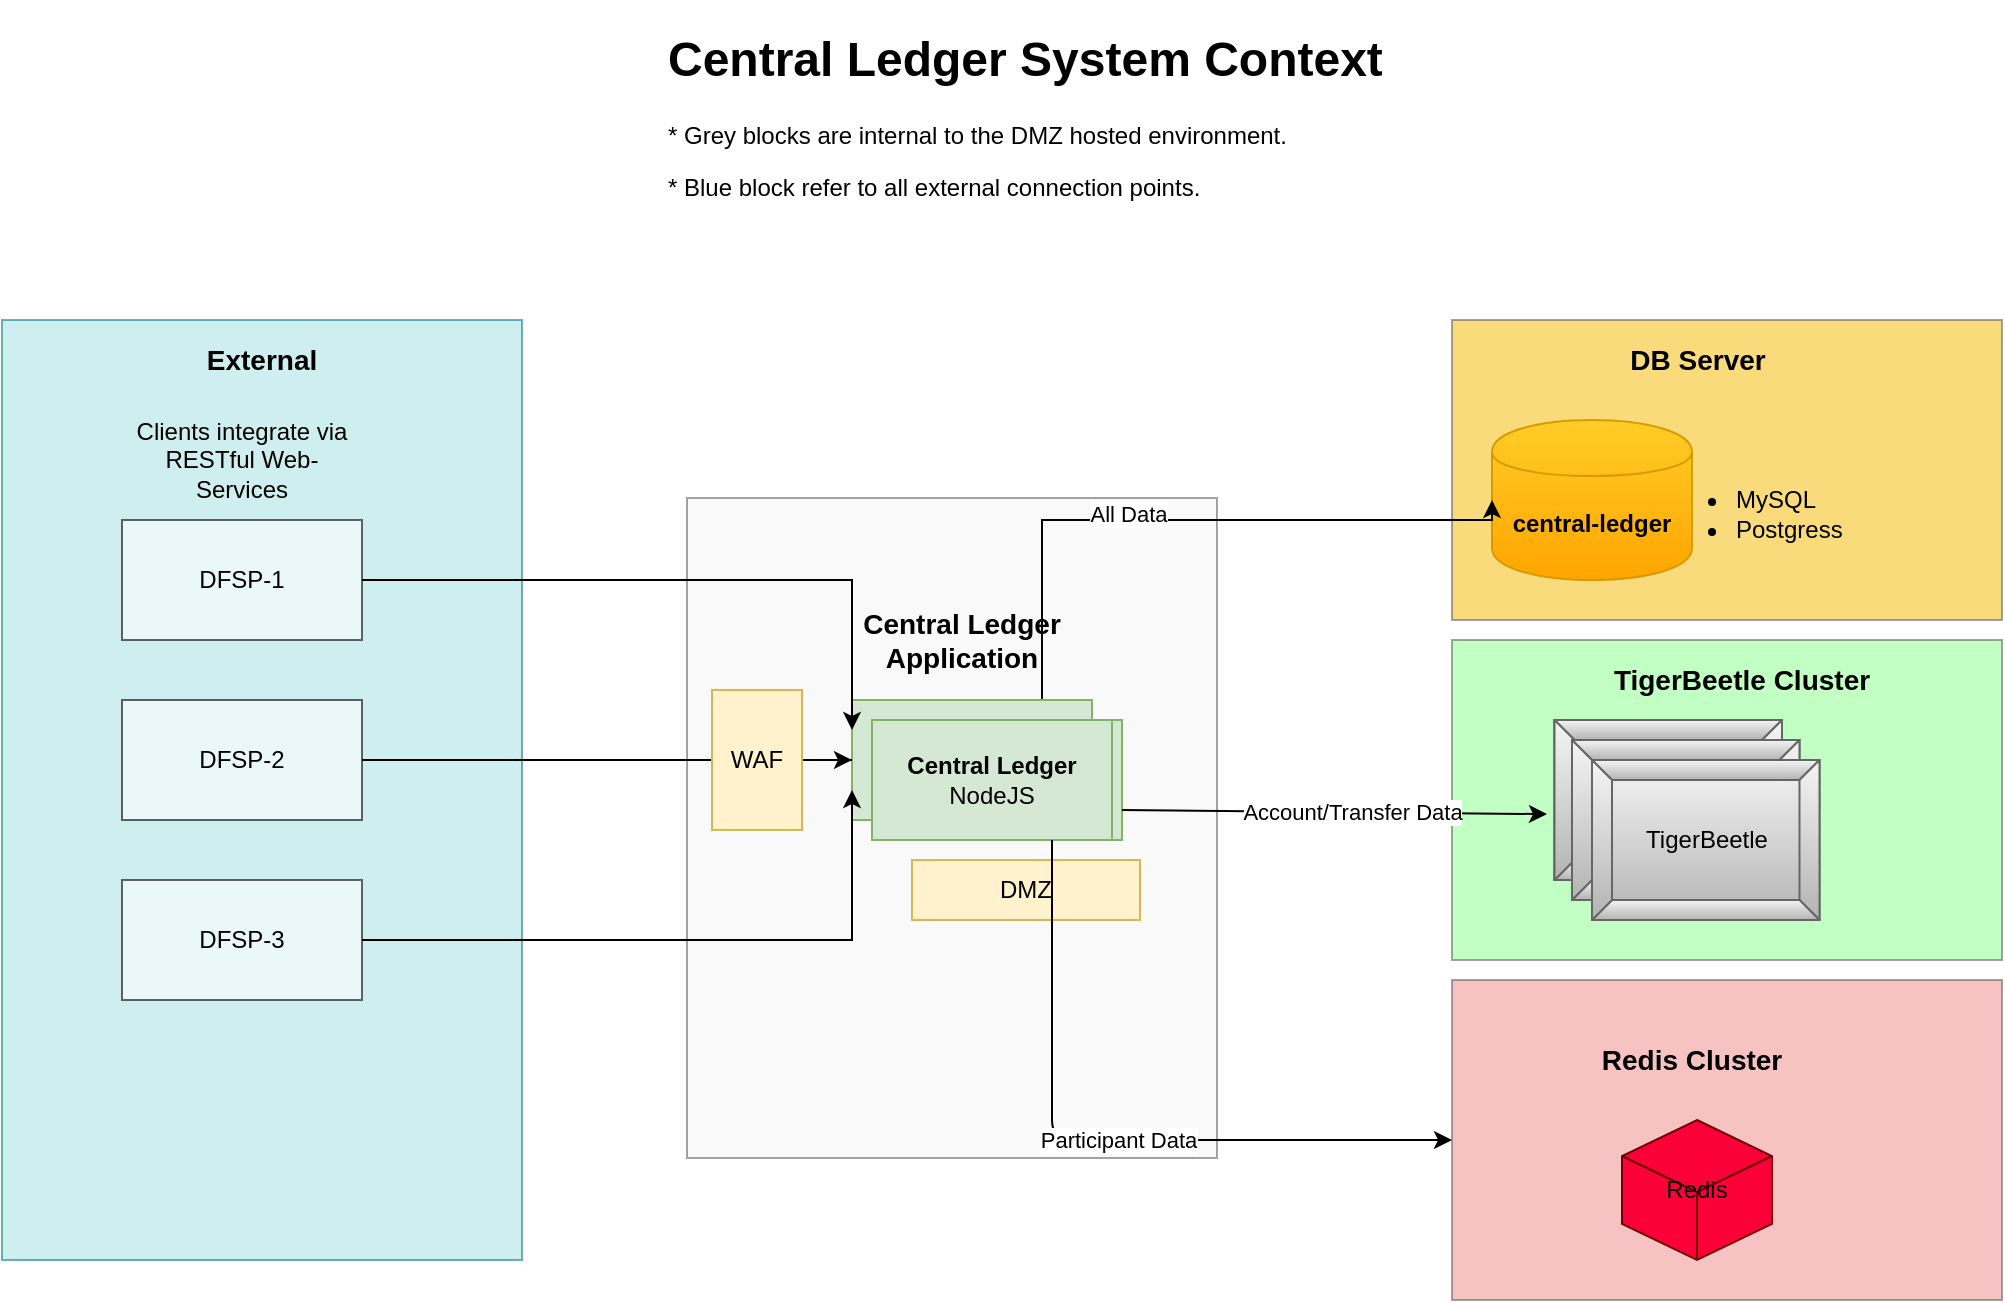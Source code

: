 <mxfile version="15.5.4" type="embed"><diagram id="xXD5DnYFGBBulUnZPJKQ" name="Page-1"><mxGraphModel dx="1541" dy="1069" grid="1" gridSize="10" guides="1" tooltips="1" connect="1" arrows="1" fold="1" page="1" pageScale="1" pageWidth="1169" pageHeight="827" math="0" shadow="0"><root><mxCell id="0"/><mxCell id="1" parent="0"/><mxCell id="qoHOIKUOJggppsxTAeiT-66" value="" style="rounded=0;whiteSpace=wrap;html=1;fillColor=#F5C425;strokeColor=#666666;fontColor=#333333;opacity=60;" parent="1" vertex="1"><mxGeometry x="810" y="160" width="275" height="150" as="geometry"/></mxCell><mxCell id="qoHOIKUOJggppsxTAeiT-63" value="" style="rounded=0;whiteSpace=wrap;html=1;fillColor=#f5f5f5;strokeColor=#666666;fontColor=#333333;opacity=60;" parent="1" vertex="1"><mxGeometry x="427.5" y="249" width="265" height="330" as="geometry"/></mxCell><mxCell id="qoHOIKUOJggppsxTAeiT-60" value="" style="rounded=0;whiteSpace=wrap;html=1;opacity=60;fillColor=#b0e3e6;strokeColor=#0e8088;" parent="1" vertex="1"><mxGeometry x="85" y="160" width="260" height="470" as="geometry"/></mxCell><mxCell id="qoHOIKUOJggppsxTAeiT-8" value="&lt;font color=&quot;#000000&quot;&gt;Fluid Core&lt;/font&gt;" style="rounded=0;whiteSpace=wrap;html=1;fillColor=#d5e8d4;strokeColor=#82b366;" parent="1" vertex="1"><mxGeometry x="525" y="360" width="120" height="60" as="geometry"/></mxCell><mxCell id="qoHOIKUOJggppsxTAeiT-10" value="&lt;b&gt;&lt;font color=&quot;#000000&quot;&gt;central-ledger&lt;/font&gt;&lt;/b&gt;" style="shape=cylinder;whiteSpace=wrap;html=1;boundedLbl=1;backgroundOutline=1;fillColor=#ffcd28;strokeColor=#d79b00;gradientColor=#ffa500;" parent="1" vertex="1"><mxGeometry x="830" y="210" width="100" height="80" as="geometry"/></mxCell><mxCell id="qoHOIKUOJggppsxTAeiT-21" style="edgeStyle=orthogonalEdgeStyle;rounded=0;orthogonalLoop=1;jettySize=auto;html=1;exitX=0.75;exitY=0;exitDx=0;exitDy=0;startArrow=classic;startFill=1;entryX=0;entryY=0.5;entryDx=0;entryDy=0;" parent="1" source="55" target="qoHOIKUOJggppsxTAeiT-10" edge="1"><mxGeometry relative="1" as="geometry"><mxPoint x="915" y="250" as="targetPoint"/><Array as="points"><mxPoint x="605" y="360"/><mxPoint x="605" y="260"/><mxPoint x="830" y="260"/></Array></mxGeometry></mxCell><mxCell id="46" value="All Data" style="edgeLabel;html=1;align=center;verticalAlign=middle;resizable=0;points=[];" parent="qoHOIKUOJggppsxTAeiT-21" vertex="1" connectable="0"><mxGeometry x="-0.132" y="3" relative="1" as="geometry"><mxPoint as="offset"/></mxGeometry></mxCell><mxCell id="qoHOIKUOJggppsxTAeiT-15" value="&lt;font color=&quot;#000000&quot;&gt;Fluid App&lt;br&gt;&lt;/font&gt;" style="rounded=0;whiteSpace=wrap;html=1;fillColor=#d5e8d4;strokeColor=#82b366;" parent="1" vertex="1"><mxGeometry x="510" y="350" width="120" height="60" as="geometry"/></mxCell><mxCell id="qoHOIKUOJggppsxTAeiT-28" style="edgeStyle=orthogonalEdgeStyle;rounded=0;orthogonalLoop=1;jettySize=auto;html=1;exitX=0.5;exitY=1;exitDx=0;exitDy=0;" parent="1" edge="1"><mxGeometry relative="1" as="geometry"><mxPoint x="629" y="410" as="sourcePoint"/><mxPoint x="629" y="410" as="targetPoint"/></mxGeometry></mxCell><mxCell id="qoHOIKUOJggppsxTAeiT-56" value="Clients integrate via RESTful Web-Services" style="text;html=1;strokeColor=none;fillColor=none;align=center;verticalAlign=middle;whiteSpace=wrap;rounded=0;" parent="1" vertex="1"><mxGeometry x="150" y="190" width="110" height="80" as="geometry"/></mxCell><mxCell id="qoHOIKUOJggppsxTAeiT-62" value="External" style="text;html=1;strokeColor=none;fillColor=none;align=center;verticalAlign=middle;whiteSpace=wrap;rounded=0;opacity=60;fontSize=14;fontStyle=1" parent="1" vertex="1"><mxGeometry x="135" y="170" width="160" height="20" as="geometry"/></mxCell><mxCell id="qoHOIKUOJggppsxTAeiT-64" value="Central Ledger Application" style="text;html=1;strokeColor=none;fillColor=none;align=center;verticalAlign=middle;whiteSpace=wrap;rounded=0;opacity=60;fontSize=14;fontStyle=1" parent="1" vertex="1"><mxGeometry x="500" y="310" width="130" height="20" as="geometry"/></mxCell><mxCell id="qoHOIKUOJggppsxTAeiT-67" value="DB Server" style="text;html=1;strokeColor=none;fillColor=none;align=center;verticalAlign=middle;whiteSpace=wrap;rounded=0;opacity=60;fontSize=14;fontStyle=1" parent="1" vertex="1"><mxGeometry x="847.5" y="170" width="170" height="20" as="geometry"/></mxCell><mxCell id="12" value="" style="edgeStyle=orthogonalEdgeStyle;rounded=0;orthogonalLoop=1;jettySize=auto;html=1;entryX=0;entryY=0.25;entryDx=0;entryDy=0;" parent="1" source="qoHOIKUOJggppsxTAeiT-73" target="qoHOIKUOJggppsxTAeiT-15" edge="1"><mxGeometry relative="1" as="geometry"><Array as="points"><mxPoint x="510" y="290"/></Array></mxGeometry></mxCell><mxCell id="qoHOIKUOJggppsxTAeiT-73" value="DFSP-1" style="rounded=0;whiteSpace=wrap;html=1;fontSize=12;opacity=60;" parent="1" vertex="1"><mxGeometry x="145" y="260" width="120" height="60" as="geometry"/></mxCell><mxCell id="10" value="" style="edgeStyle=orthogonalEdgeStyle;rounded=0;orthogonalLoop=1;jettySize=auto;html=1;entryX=0;entryY=0.5;entryDx=0;entryDy=0;startArrow=none;" parent="1" source="qoHOIKUOJggppsxTAeiT-68" target="qoHOIKUOJggppsxTAeiT-15" edge="1"><mxGeometry relative="1" as="geometry"/></mxCell><mxCell id="3" value="DFSP-2" style="rounded=0;whiteSpace=wrap;html=1;fontSize=12;opacity=60;" parent="1" vertex="1"><mxGeometry x="145" y="350" width="120" height="60" as="geometry"/></mxCell><mxCell id="6" value="" style="edgeStyle=orthogonalEdgeStyle;rounded=0;orthogonalLoop=1;jettySize=auto;html=1;entryX=0;entryY=0.75;entryDx=0;entryDy=0;" parent="1" source="4" target="qoHOIKUOJggppsxTAeiT-15" edge="1"><mxGeometry relative="1" as="geometry"><mxPoint x="345" y="470" as="targetPoint"/><Array as="points"><mxPoint x="510" y="470"/></Array></mxGeometry></mxCell><mxCell id="4" value="DFSP-3" style="rounded=0;whiteSpace=wrap;html=1;fontSize=12;opacity=60;" parent="1" vertex="1"><mxGeometry x="145" y="440" width="120" height="60" as="geometry"/></mxCell><mxCell id="16" value="" style="rounded=0;whiteSpace=wrap;html=1;fillColor=#99FF99;strokeColor=#666666;fontColor=#333333;opacity=60;" parent="1" vertex="1"><mxGeometry x="810" y="320" width="275" height="160" as="geometry"/></mxCell><mxCell id="21" value="TigerBeetle Cluster" style="text;html=1;strokeColor=none;fillColor=none;align=center;verticalAlign=middle;whiteSpace=wrap;rounded=0;opacity=60;fontSize=14;fontStyle=1" parent="1" vertex="1"><mxGeometry x="880" y="330" width="150" height="20" as="geometry"/></mxCell><mxCell id="25" value="&lt;h1&gt;Central Ledger System Context&lt;/h1&gt;&lt;p&gt;* Grey blocks are internal to the DMZ hosted environment.&lt;/p&gt;&lt;p&gt;* Blue block refer to all external connection points.&amp;nbsp;&lt;/p&gt;" style="text;html=1;strokeColor=none;fillColor=none;spacing=5;spacingTop=-20;whiteSpace=wrap;overflow=hidden;rounded=0;" parent="1" vertex="1"><mxGeometry x="413" y="10" width="407" height="120" as="geometry"/></mxCell><mxCell id="27" value="&lt;font color=&quot;#000000&quot;&gt;Cache Cluster&lt;/font&gt;" style="labelPosition=center;verticalLabelPosition=middle;align=center;html=1;shape=mxgraph.basic.button;dx=10;fillColor=#f5f5f5;gradientColor=#b3b3b3;strokeColor=#666666;" parent="1" vertex="1"><mxGeometry x="861.25" y="360" width="113.75" height="80" as="geometry"/></mxCell><mxCell id="28" value="" style="endArrow=classic;html=1;entryX=-0.033;entryY=0.588;entryDx=0;entryDy=0;entryPerimeter=0;exitX=1;exitY=0.75;exitDx=0;exitDy=0;" parent="1" source="qoHOIKUOJggppsxTAeiT-8" target="27" edge="1"><mxGeometry relative="1" as="geometry"><mxPoint x="565" y="500" as="sourcePoint"/><mxPoint x="665" y="500" as="targetPoint"/><Array as="points"/></mxGeometry></mxCell><mxCell id="29" value="Account/Transfer Data" style="edgeLabel;resizable=0;html=1;align=center;verticalAlign=middle;rotation=0;" parent="28" connectable="0" vertex="1"><mxGeometry relative="1" as="geometry"><mxPoint x="8" as="offset"/></mxGeometry></mxCell><mxCell id="43" value="&lt;div&gt;&lt;br&gt;&lt;/div&gt;&lt;ul&gt;&lt;li&gt;MySQL&lt;/li&gt;&lt;li&gt;Postgress&lt;/li&gt;&lt;/ul&gt;" style="text;strokeColor=none;fillColor=none;html=1;whiteSpace=wrap;verticalAlign=middle;overflow=hidden;" parent="1" vertex="1"><mxGeometry x="910" y="210" width="105" height="80" as="geometry"/></mxCell><mxCell id="53" value="" style="edgeStyle=orthogonalEdgeStyle;rounded=0;orthogonalLoop=1;jettySize=auto;html=1;entryX=0;entryY=0.5;entryDx=0;entryDy=0;endArrow=none;" parent="1" source="3" target="qoHOIKUOJggppsxTAeiT-15" edge="1"><mxGeometry relative="1" as="geometry"><mxPoint x="265" y="370" as="sourcePoint"/><mxPoint x="485" y="240" as="targetPoint"/></mxGeometry></mxCell><mxCell id="55" value="&lt;font color=&quot;#000000&quot;&gt;&lt;b&gt;Central Ledger&lt;br&gt;&lt;/b&gt;NodeJS&lt;br&gt;&lt;/font&gt;" style="rounded=0;whiteSpace=wrap;html=1;fillColor=#d5e8d4;strokeColor=#82b366;" parent="1" vertex="1"><mxGeometry x="520" y="360" width="120" height="60" as="geometry"/></mxCell><mxCell id="qoHOIKUOJggppsxTAeiT-68" value="&lt;font color=&quot;#000000&quot;&gt;WAF&lt;/font&gt;" style="rounded=0;whiteSpace=wrap;html=1;fillColor=#fff2cc;strokeColor=#d6b656;" parent="1" vertex="1"><mxGeometry x="440" y="345" width="45" height="70" as="geometry"/></mxCell><mxCell id="qoHOIKUOJggppsxTAeiT-34" value="&lt;font color=&quot;#000000&quot;&gt;DMZ&lt;/font&gt;" style="rounded=0;whiteSpace=wrap;html=1;fillColor=#fff2cc;strokeColor=#d6b656;" parent="1" vertex="1"><mxGeometry x="540" y="430" width="114" height="30" as="geometry"/></mxCell><mxCell id="68" value="&lt;font color=&quot;#000000&quot;&gt;Cache Cluster&lt;/font&gt;" style="labelPosition=center;verticalLabelPosition=middle;align=center;html=1;shape=mxgraph.basic.button;dx=10;fillColor=#f5f5f5;gradientColor=#b3b3b3;strokeColor=#666666;" vertex="1" parent="1"><mxGeometry x="870" y="370" width="113.75" height="80" as="geometry"/></mxCell><mxCell id="69" value="&lt;font color=&quot;#000000&quot;&gt;TigerBeetle&lt;br&gt;&lt;/font&gt;" style="labelPosition=center;verticalLabelPosition=middle;align=center;html=1;shape=mxgraph.basic.button;dx=10;fillColor=#f5f5f5;gradientColor=#b3b3b3;strokeColor=#666666;" vertex="1" parent="1"><mxGeometry x="880" y="380" width="113.75" height="80" as="geometry"/></mxCell><mxCell id="70" value="" style="rounded=0;whiteSpace=wrap;html=1;fillColor=#F19C99;strokeColor=#666666;fontColor=#333333;opacity=60;" vertex="1" parent="1"><mxGeometry x="810" y="490" width="275" height="160" as="geometry"/></mxCell><mxCell id="71" value="Redis Cluster" style="text;html=1;strokeColor=none;fillColor=none;align=center;verticalAlign=middle;whiteSpace=wrap;rounded=0;opacity=60;fontSize=14;fontStyle=1" vertex="1" parent="1"><mxGeometry x="865" y="520" width="130" height="20" as="geometry"/></mxCell><mxCell id="72" value="&lt;font color=&quot;#000000&quot;&gt;Redis&lt;br&gt;&lt;/font&gt;" style="whiteSpace=wrap;html=1;shape=mxgraph.basic.isocube;isoAngle=15;fillColor=#FC003A;strokeColor=#6F0000;fontColor=#ffffff;" vertex="1" parent="1"><mxGeometry x="895" y="560" width="75" height="70" as="geometry"/></mxCell><mxCell id="74" value="" style="endArrow=classic;html=1;exitX=0.75;exitY=1;exitDx=0;exitDy=0;entryX=0;entryY=0.5;entryDx=0;entryDy=0;" edge="1" parent="1" source="55" target="70"><mxGeometry relative="1" as="geometry"><mxPoint x="530" y="540" as="sourcePoint"/><mxPoint x="800" y="580" as="targetPoint"/><Array as="points"><mxPoint x="610" y="570"/><mxPoint x="690" y="570"/></Array></mxGeometry></mxCell><mxCell id="75" value="Participant Data" style="edgeLabel;resizable=0;html=1;align=center;verticalAlign=middle;rotation=0;" connectable="0" vertex="1" parent="74"><mxGeometry relative="1" as="geometry"><mxPoint x="8" as="offset"/></mxGeometry></mxCell></root></mxGraphModel></diagram></mxfile>